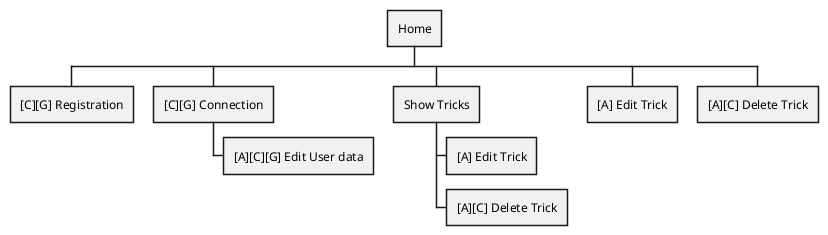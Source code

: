 @startwbs

+ Home
++ [C][G] Registration
++ [C][G] Connection
+++ [A][C][G] Edit User data
++ Show Tricks
+++ [A] Edit Trick
+++ [A][C] Delete Trick
++ [A] Edit Trick
++ [A][C] Delete Trick

@endwbs